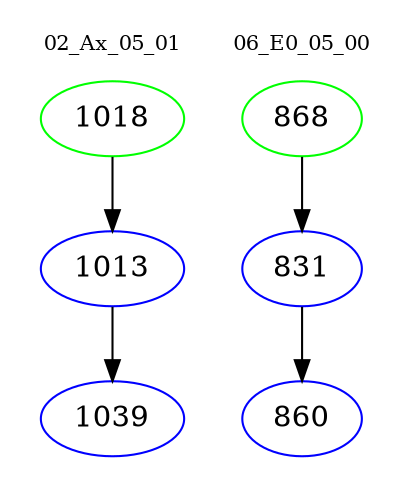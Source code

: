 digraph{
subgraph cluster_0 {
color = white
label = "02_Ax_05_01";
fontsize=10;
T0_1018 [label="1018", color="green"]
T0_1018 -> T0_1013 [color="black"]
T0_1013 [label="1013", color="blue"]
T0_1013 -> T0_1039 [color="black"]
T0_1039 [label="1039", color="blue"]
}
subgraph cluster_1 {
color = white
label = "06_E0_05_00";
fontsize=10;
T1_868 [label="868", color="green"]
T1_868 -> T1_831 [color="black"]
T1_831 [label="831", color="blue"]
T1_831 -> T1_860 [color="black"]
T1_860 [label="860", color="blue"]
}
}
